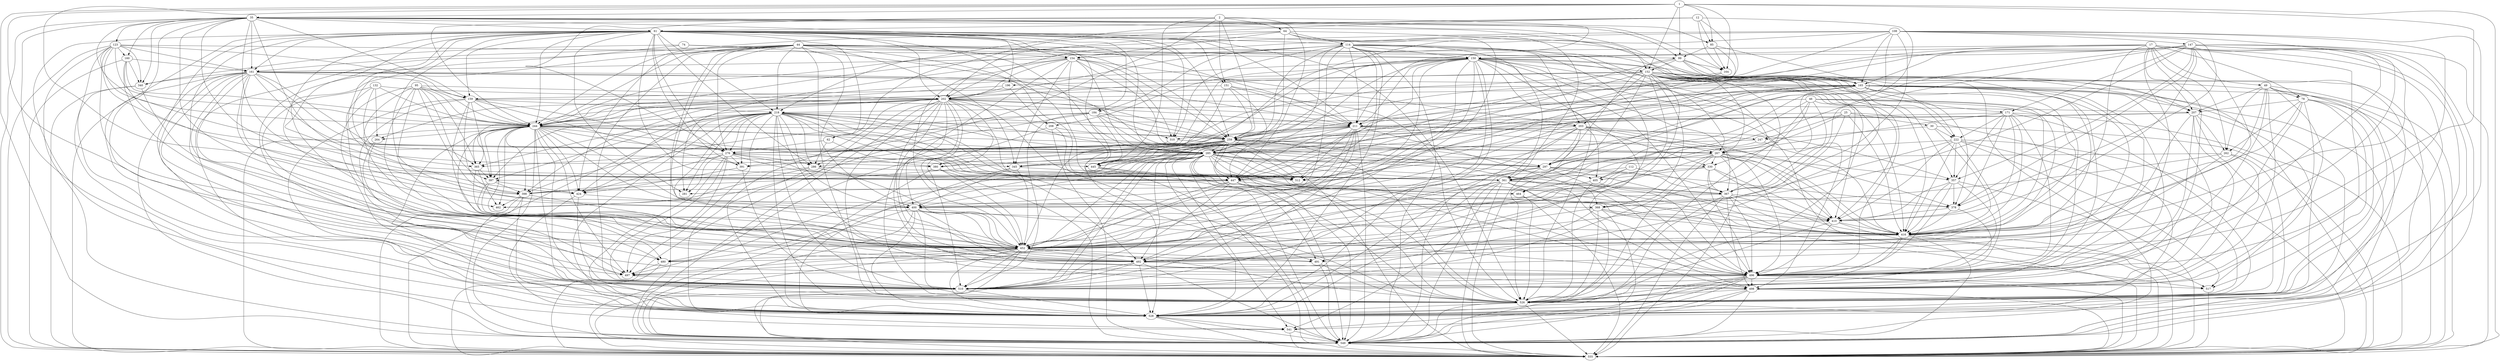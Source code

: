 digraph G {
1 [label="1"];
2 [label="2"];
12 [label="12"];
17 [label="17"];
25 [label="25"];
30 [label="30"];
35 [label="35"];
44 [label="44"];
46 [label="46"];
49 [label="49"];
61 [label="61"];
62 [label="62"];
64 [label="64"];
74 [label="74"];
78 [label="78"];
85 [label="85"];
95 [label="95"];
99 [label="99"];
108 [label="108"];
112 [label="112"];
114 [label="114"];
123 [label="123"];
132 [label="132"];
147 [label="147"];
150 [label="150"];
151 [label="151"];
152 [label="152"];
154 [label="154"];
159 [label="159"];
160 [label="160"];
161 [label="161"];
164 [label="164"];
165 [label="165"];
171 [label="171"];
184 [label="184"];
196 [label="196"];
202 [label="202"];
203 [label="203"];
207 [label="207"];
208 [label="208"];
211 [label="211"];
218 [label="218"];
222 [label="222"];
244 [label="244"];
247 [label="247"];
259 [label="259"];
262 [label="262"];
264 [label="264"];
267 [label="267"];
276 [label="276"];
285 [label="285"];
286 [label="286"];
297 [label="297"];
310 [label="310"];
330 [label="330"];
340 [label="340"];
345 [label="345"];
357 [label="357"];
361 [label="361"];
365 [label="365"];
367 [label="367"];
368 [label="368"];
378 [label="378"];
380 [label="380"];
391 [label="391"];
397 [label="397"];
398 [label="398"];
400 [label="400"];
405 [label="405"];
410 [label="410"];
416 [label="416"];
424 [label="424"];
445 [label="445"];
447 [label="447"];
452 [label="452"];
464 [label="464"];
480 [label="480"];
491 [label="491"];
492 [label="492"];
496 [label="496"];
497 [label="497"];
498 [label="498"];
510 [label="510"];
512 [label="512"];
517 [label="517"];
526 [label="526"];
528 [label="528"];
541 [label="541"];
549 [label="549"];
281 [label="281"];
555 [label="555"];
462 [label="462"];
1 -> 452;
1 -> 447;
1 -> 549;
1 -> 555;
1 -> 99;
1 -> 85;
1 -> 164;
1 -> 35;
1 -> 497;
1 -> 152;
2 -> 276;
2 -> 64;
2 -> 244;
2 -> 391;
2 -> 447;
2 -> 151;
2 -> 445;
2 -> 259;
2 -> 211;
12 -> 61;
12 -> 85;
12 -> 164;
12 -> 259;
12 -> 218;
12 -> 62;
12 -> 512;
17 -> 445;
17 -> 244;
17 -> 510;
17 -> 496;
17 -> 416;
17 -> 549;
17 -> 150;
17 -> 78;
17 -> 49;
17 -> 498;
17 -> 207;
17 -> 262;
17 -> 526;
25 -> 30;
25 -> 416;
25 -> 247;
25 -> 361;
25 -> 285;
25 -> 492;
25 -> 528;
30 -> 247;
30 -> 416;
30 -> 555;
30 -> 222;
35 -> 160;
35 -> 159;
35 -> 61;
35 -> 222;
35 -> 368;
35 -> 340;
35 -> 452;
35 -> 161;
35 -> 196;
35 -> 244;
35 -> 152;
35 -> 528;
35 -> 123;
35 -> 99;
35 -> 85;
35 -> 164;
35 -> 497;
35 -> 361;
35 -> 555;
35 -> 447;
44 -> 512;
44 -> 424;
44 -> 244;
44 -> 526;
44 -> 218;
44 -> 345;
44 -> 154;
44 -> 400;
44 -> 285;
44 -> 150;
44 -> 276;
44 -> 161;
44 -> 452;
44 -> 492;
44 -> 510;
44 -> 165;
44 -> 549;
44 -> 528;
44 -> 259;
44 -> 211;
46 -> 452;
46 -> 416;
46 -> 496;
46 -> 410;
46 -> 367;
46 -> 361;
46 -> 218;
46 -> 330;
46 -> 267;
49 -> 517;
49 -> 78;
49 -> 498;
49 -> 207;
49 -> 262;
49 -> 416;
49 -> 555;
49 -> 496;
49 -> 526;
61 -> 526;
61 -> 462;
61 -> 365;
61 -> 202;
61 -> 244;
61 -> 286;
61 -> 281;
61 -> 445;
61 -> 151;
61 -> 62;
61 -> 161;
61 -> 361;
61 -> 285;
61 -> 452;
61 -> 497;
61 -> 218;
61 -> 114;
61 -> 310;
61 -> 259;
61 -> 211;
61 -> 154;
61 -> 447;
61 -> 510;
61 -> 159;
61 -> 391;
61 -> 276;
61 -> 424;
61 -> 541;
61 -> 528;
61 -> 512;
61 -> 184;
61 -> 398;
62 -> 492;
62 -> 286;
62 -> 276;
64 -> 244;
64 -> 549;
64 -> 285;
64 -> 491;
64 -> 452;
64 -> 114;
64 -> 154;
64 -> 202;
74 -> 510;
74 -> 340;
74 -> 99;
74 -> 297;
78 -> 517;
78 -> 498;
78 -> 207;
78 -> 262;
78 -> 416;
78 -> 555;
78 -> 496;
78 -> 526;
85 -> 99;
85 -> 164;
85 -> 447;
85 -> 512;
95 -> 244;
95 -> 400;
95 -> 452;
95 -> 365;
95 -> 202;
95 -> 398;
95 -> 159;
95 -> 397;
95 -> 526;
95 -> 491;
99 -> 152;
99 -> 528;
99 -> 549;
99 -> 165;
99 -> 164;
99 -> 297;
99 -> 447;
108 -> 378;
108 -> 496;
108 -> 367;
108 -> 297;
108 -> 147;
108 -> 416;
108 -> 165;
108 -> 445;
108 -> 528;
108 -> 244;
108 -> 202;
108 -> 380;
112 -> 367;
112 -> 405;
112 -> 452;
112 -> 361;
114 -> 549;
114 -> 285;
114 -> 491;
114 -> 528;
114 -> 259;
114 -> 452;
114 -> 267;
114 -> 526;
114 -> 203;
114 -> 361;
114 -> 150;
114 -> 154;
114 -> 310;
114 -> 211;
114 -> 512;
114 -> 184;
114 -> 202;
123 -> 340;
123 -> 160;
123 -> 161;
123 -> 244;
123 -> 159;
123 -> 150;
123 -> 549;
123 -> 528;
123 -> 380;
123 -> 452;
123 -> 285;
123 -> 555;
132 -> 202;
132 -> 244;
132 -> 480;
132 -> 264;
132 -> 497;
132 -> 365;
147 -> 367;
147 -> 297;
147 -> 416;
147 -> 528;
147 -> 400;
147 -> 285;
147 -> 555;
147 -> 549;
147 -> 150;
147 -> 165;
147 -> 492;
147 -> 378;
147 -> 410;
147 -> 171;
147 -> 496;
147 -> 357;
147 -> 211;
150 -> 416;
150 -> 244;
150 -> 152;
150 -> 452;
150 -> 367;
150 -> 498;
150 -> 496;
150 -> 211;
150 -> 276;
150 -> 259;
150 -> 447;
150 -> 526;
150 -> 208;
150 -> 510;
150 -> 549;
150 -> 165;
150 -> 400;
150 -> 285;
150 -> 555;
150 -> 492;
150 -> 528;
150 -> 391;
150 -> 207;
151 -> 159;
151 -> 447;
151 -> 211;
151 -> 259;
151 -> 526;
151 -> 445;
152 -> 368;
152 -> 510;
152 -> 276;
152 -> 203;
152 -> 416;
152 -> 496;
152 -> 410;
152 -> 171;
152 -> 357;
152 -> 555;
152 -> 526;
152 -> 222;
152 -> 267;
152 -> 464;
152 -> 498;
152 -> 207;
152 -> 492;
152 -> 447;
152 -> 196;
152 -> 452;
152 -> 549;
152 -> 202;
154 -> 281;
154 -> 259;
154 -> 202;
154 -> 267;
154 -> 526;
154 -> 203;
154 -> 345;
154 -> 161;
154 -> 361;
154 -> 285;
154 -> 310;
154 -> 452;
159 -> 452;
159 -> 391;
159 -> 218;
159 -> 510;
159 -> 276;
159 -> 211;
159 -> 528;
159 -> 244;
159 -> 398;
159 -> 397;
160 -> 340;
160 -> 161;
160 -> 447;
160 -> 452;
160 -> 244;
160 -> 555;
161 -> 340;
161 -> 244;
161 -> 510;
161 -> 496;
161 -> 297;
161 -> 480;
161 -> 555;
161 -> 400;
161 -> 345;
161 -> 165;
161 -> 285;
161 -> 526;
161 -> 259;
161 -> 211;
161 -> 549;
161 -> 452;
164 -> 447;
164 -> 512;
165 -> 378;
165 -> 416;
165 -> 397;
165 -> 202;
165 -> 398;
165 -> 367;
165 -> 498;
165 -> 496;
165 -> 345;
165 -> 452;
165 -> 297;
165 -> 549;
165 -> 400;
165 -> 285;
165 -> 555;
165 -> 492;
165 -> 528;
165 -> 244;
165 -> 510;
165 -> 259;
171 -> 416;
171 -> 555;
171 -> 267;
171 -> 526;
171 -> 222;
171 -> 378;
171 -> 410;
171 -> 496;
171 -> 357;
171 -> 211;
184 -> 445;
184 -> 510;
184 -> 211;
184 -> 310;
184 -> 512;
184 -> 462;
184 -> 286;
184 -> 398;
196 -> 202;
196 -> 244;
196 -> 208;
202 -> 264;
202 -> 555;
202 -> 528;
202 -> 424;
202 -> 526;
202 -> 549;
202 -> 259;
202 -> 496;
202 -> 400;
202 -> 452;
202 -> 365;
202 -> 498;
202 -> 397;
202 -> 207;
202 -> 492;
202 -> 285;
202 -> 398;
202 -> 244;
202 -> 380;
202 -> 203;
202 -> 416;
202 -> 491;
203 -> 330;
203 -> 528;
203 -> 259;
203 -> 297;
203 -> 247;
203 -> 285;
203 -> 405;
203 -> 267;
203 -> 526;
203 -> 452;
203 -> 416;
207 -> 492;
207 -> 380;
207 -> 498;
207 -> 262;
207 -> 244;
207 -> 526;
207 -> 528;
207 -> 510;
208 -> 526;
208 -> 549;
208 -> 510;
208 -> 259;
211 -> 445;
211 -> 276;
211 -> 452;
211 -> 549;
211 -> 259;
211 -> 447;
211 -> 510;
211 -> 357;
211 -> 492;
211 -> 310;
211 -> 512;
211 -> 496;
211 -> 378;
211 -> 410;
218 -> 365;
218 -> 397;
218 -> 526;
218 -> 244;
218 -> 391;
218 -> 510;
218 -> 286;
218 -> 497;
218 -> 281;
218 -> 528;
218 -> 464;
218 -> 555;
218 -> 416;
218 -> 496;
218 -> 410;
218 -> 367;
218 -> 330;
218 -> 361;
218 -> 400;
218 -> 285;
218 -> 276;
218 -> 259;
218 -> 424;
218 -> 492;
218 -> 512;
222 -> 416;
222 -> 410;
222 -> 357;
222 -> 267;
222 -> 526;
222 -> 555;
222 -> 496;
222 -> 517;
222 -> 368;
244 -> 400;
244 -> 264;
244 -> 259;
244 -> 267;
244 -> 452;
244 -> 526;
244 -> 555;
244 -> 549;
244 -> 497;
244 -> 416;
244 -> 365;
244 -> 285;
244 -> 398;
244 -> 397;
244 -> 424;
244 -> 380;
244 -> 492;
244 -> 510;
244 -> 528;
244 -> 276;
244 -> 462;
247 -> 416;
247 -> 361;
247 -> 285;
259 -> 267;
259 -> 297;
259 -> 480;
259 -> 555;
259 -> 285;
259 -> 497;
259 -> 276;
259 -> 445;
259 -> 452;
259 -> 368;
259 -> 510;
259 -> 447;
259 -> 286;
259 -> 526;
259 -> 549;
259 -> 528;
262 -> 345;
262 -> 400;
262 -> 452;
262 -> 498;
262 -> 526;
264 -> 480;
264 -> 497;
267 -> 368;
267 -> 416;
267 -> 496;
267 -> 410;
267 -> 357;
267 -> 555;
267 -> 464;
267 -> 405;
267 -> 526;
267 -> 452;
267 -> 330;
276 -> 424;
276 -> 445;
276 -> 365;
276 -> 281;
276 -> 447;
276 -> 497;
276 -> 528;
276 -> 391;
276 -> 510;
276 -> 512;
276 -> 286;
285 -> 510;
285 -> 416;
285 -> 526;
285 -> 491;
285 -> 297;
285 -> 480;
285 -> 345;
285 -> 398;
285 -> 361;
285 -> 541;
285 -> 380;
285 -> 452;
285 -> 367;
285 -> 498;
285 -> 496;
285 -> 549;
285 -> 400;
285 -> 555;
285 -> 492;
285 -> 528;
285 -> 405;
286 -> 452;
286 -> 462;
286 -> 528;
286 -> 398;
286 -> 512;
297 -> 378;
297 -> 496;
297 -> 367;
297 -> 416;
297 -> 452;
297 -> 480;
297 -> 555;
297 -> 549;
310 -> 445;
310 -> 512;
330 -> 405;
330 -> 416;
330 -> 496;
330 -> 410;
330 -> 367;
330 -> 361;
340 -> 510;
340 -> 452;
340 -> 555;
345 -> 400;
345 -> 452;
345 -> 361;
345 -> 528;
357 -> 416;
357 -> 555;
357 -> 526;
357 -> 378;
357 -> 410;
357 -> 496;
361 -> 416;
361 -> 410;
361 -> 367;
361 -> 452;
361 -> 498;
361 -> 496;
361 -> 555;
361 -> 541;
361 -> 549;
361 -> 528;
365 -> 452;
365 -> 462;
365 -> 397;
367 -> 378;
367 -> 416;
367 -> 410;
367 -> 498;
367 -> 496;
367 -> 555;
367 -> 400;
367 -> 528;
368 -> 549;
368 -> 410;
368 -> 517;
368 -> 510;
368 -> 526;
368 -> 452;
378 -> 416;
378 -> 410;
378 -> 496;
380 -> 549;
380 -> 452;
380 -> 528;
391 -> 510;
391 -> 424;
397 -> 398;
397 -> 492;
397 -> 424;
397 -> 452;
398 -> 555;
398 -> 492;
398 -> 549;
398 -> 528;
398 -> 462;
400 -> 526;
400 -> 452;
400 -> 498;
400 -> 496;
400 -> 549;
400 -> 555;
400 -> 492;
400 -> 528;
405 -> 496;
405 -> 452;
405 -> 526;
410 -> 555;
410 -> 526;
410 -> 416;
410 -> 496;
416 -> 492;
416 -> 452;
416 -> 555;
416 -> 517;
416 -> 496;
416 -> 526;
416 -> 549;
424 -> 510;
424 -> 541;
424 -> 452;
445 -> 447;
445 -> 526;
445 -> 549;
447 -> 452;
447 -> 510;
447 -> 497;
447 -> 526;
447 -> 549;
447 -> 281;
447 -> 464;
452 -> 510;
452 -> 549;
452 -> 491;
452 -> 528;
452 -> 480;
452 -> 555;
452 -> 492;
452 -> 526;
452 -> 497;
464 -> 555;
464 -> 526;
480 -> 497;
480 -> 555;
491 -> 526;
491 -> 549;
492 -> 510;
492 -> 496;
492 -> 549;
492 -> 555;
492 -> 528;
496 -> 526;
496 -> 541;
496 -> 549;
496 -> 498;
496 -> 555;
496 -> 528;
496 -> 510;
496 -> 517;
497 -> 510;
498 -> 541;
498 -> 549;
498 -> 555;
498 -> 528;
498 -> 526;
510 -> 528;
510 -> 549;
517 -> 555;
526 -> 528;
526 -> 555;
526 -> 549;
528 -> 541;
528 -> 555;
528 -> 549;
541 -> 555;
541 -> 549;
549 -> 555;
}
